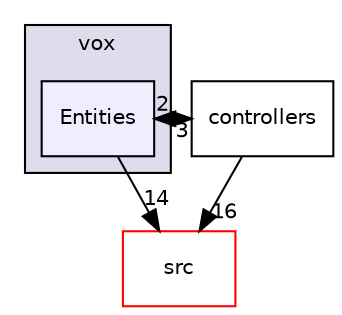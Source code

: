 digraph "F:/etc/repos/OX/apps/vox/Entities" {
  compound=true
  node [ fontsize="10", fontname="Helvetica"];
  edge [ labelfontsize="10", labelfontname="Helvetica"];
  subgraph clusterdir_7fab6f42d54affe984b707344f2bfa52 {
    graph [ bgcolor="#ddddee", pencolor="black", label="vox" fontname="Helvetica", fontsize="10", URL="dir_7fab6f42d54affe984b707344f2bfa52.html"]
  dir_6a4ce96f48fb0838beea9161f5b3ef1f [shape=box, label="Entities", style="filled", fillcolor="#eeeeff", pencolor="black", URL="dir_6a4ce96f48fb0838beea9161f5b3ef1f.html"];
  }
  dir_e47f67a30d4d4d4212d15d4ad651f8fe [shape=box label="src" fillcolor="white" style="filled" color="red" URL="dir_e47f67a30d4d4d4212d15d4ad651f8fe.html"];
  dir_11839170ff1ed4a5ebd123e6b2fcdd2e [shape=box label="controllers" URL="dir_11839170ff1ed4a5ebd123e6b2fcdd2e.html"];
  dir_6a4ce96f48fb0838beea9161f5b3ef1f->dir_e47f67a30d4d4d4212d15d4ad651f8fe [headlabel="14", labeldistance=1.5 headhref="dir_000010_000011.html"];
  dir_6a4ce96f48fb0838beea9161f5b3ef1f->dir_11839170ff1ed4a5ebd123e6b2fcdd2e [headlabel="2", labeldistance=1.5 headhref="dir_000010_000008.html"];
  dir_11839170ff1ed4a5ebd123e6b2fcdd2e->dir_e47f67a30d4d4d4212d15d4ad651f8fe [headlabel="16", labeldistance=1.5 headhref="dir_000008_000011.html"];
  dir_11839170ff1ed4a5ebd123e6b2fcdd2e->dir_6a4ce96f48fb0838beea9161f5b3ef1f [headlabel="3", labeldistance=1.5 headhref="dir_000008_000010.html"];
}
